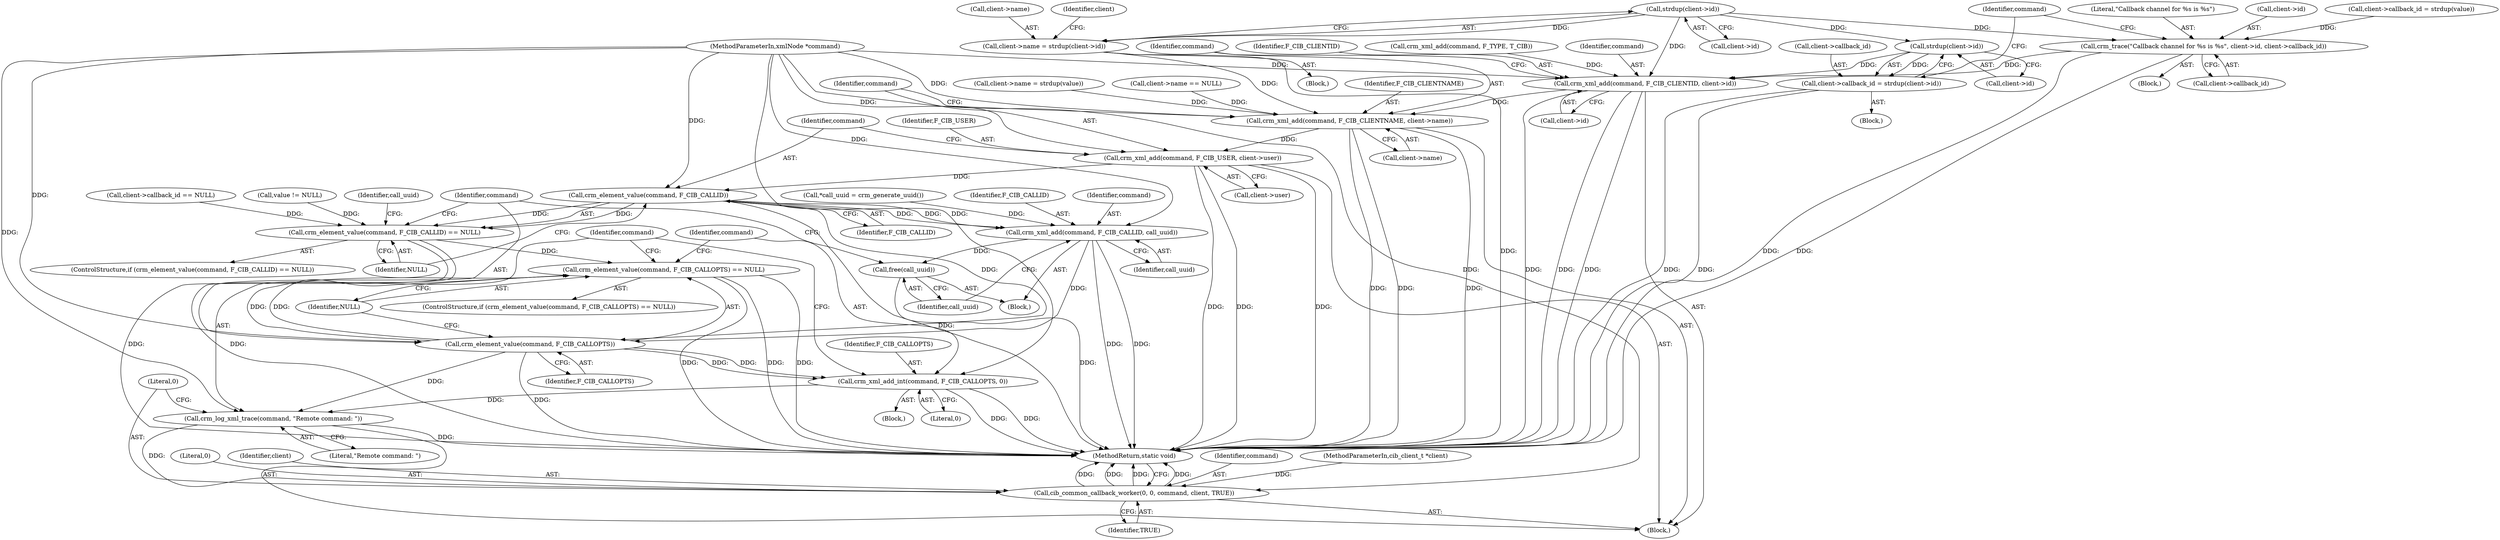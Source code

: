digraph "0_pacemaker_564f7cc2a51dcd2f28ab12a13394f31be5aa3c93_3@API" {
"1000148" [label="(Call,strdup(client->id))"];
"1000144" [label="(Call,client->name = strdup(client->id))"];
"1000220" [label="(Call,crm_xml_add(command, F_CIB_CLIENTNAME, client->name))"];
"1000226" [label="(Call,crm_xml_add(command, F_CIB_USER, client->user))"];
"1000234" [label="(Call,crm_element_value(command, F_CIB_CALLID))"];
"1000233" [label="(Call,crm_element_value(command, F_CIB_CALLID) == NULL)"];
"1000250" [label="(Call,crm_element_value(command, F_CIB_CALLOPTS) == NULL)"];
"1000243" [label="(Call,crm_xml_add(command, F_CIB_CALLID, call_uuid))"];
"1000247" [label="(Call,free(call_uuid))"];
"1000251" [label="(Call,crm_element_value(command, F_CIB_CALLOPTS))"];
"1000256" [label="(Call,crm_xml_add_int(command, F_CIB_CALLOPTS, 0))"];
"1000260" [label="(Call,crm_log_xml_trace(command, \"Remote command: \"))"];
"1000263" [label="(Call,cib_common_callback_worker(0, 0, command, client, TRUE))"];
"1000183" [label="(Call,crm_trace(\"Callback channel for %s is %s\", client->id, client->callback_id))"];
"1000214" [label="(Call,crm_xml_add(command, F_CIB_CLIENTID, client->id))"];
"1000197" [label="(Call,strdup(client->id))"];
"1000193" [label="(Call,client->callback_id = strdup(client->id))"];
"1000108" [label="(MethodParameterIn,xmlNode *command)"];
"1000249" [label="(ControlStructure,if (crm_element_value(command, F_CIB_CALLOPTS) == NULL))"];
"1000226" [label="(Call,crm_xml_add(command, F_CIB_USER, client->user))"];
"1000268" [label="(Identifier,TRUE)"];
"1000265" [label="(Literal,0)"];
"1000184" [label="(Literal,\"Callback channel for %s is %s\")"];
"1000109" [label="(Block,)"];
"1000247" [label="(Call,free(call_uuid))"];
"1000220" [label="(Call,crm_xml_add(command, F_CIB_CLIENTNAME, client->name))"];
"1000244" [label="(Identifier,command)"];
"1000145" [label="(Call,client->name)"];
"1000267" [label="(Identifier,client)"];
"1000163" [label="(Identifier,client)"];
"1000235" [label="(Identifier,command)"];
"1000221" [label="(Identifier,command)"];
"1000223" [label="(Call,client->name)"];
"1000237" [label="(Identifier,NULL)"];
"1000197" [label="(Call,strdup(client->id))"];
"1000243" [label="(Call,crm_xml_add(command, F_CIB_CALLID, call_uuid))"];
"1000232" [label="(ControlStructure,if (crm_element_value(command, F_CIB_CALLID) == NULL))"];
"1000251" [label="(Call,crm_element_value(command, F_CIB_CALLOPTS))"];
"1000264" [label="(Literal,0)"];
"1000144" [label="(Call,client->name = strdup(client->id))"];
"1000266" [label="(Identifier,command)"];
"1000194" [label="(Call,client->callback_id)"];
"1000240" [label="(Call,*call_uuid = crm_generate_uuid())"];
"1000236" [label="(Identifier,F_CIB_CALLID)"];
"1000253" [label="(Identifier,F_CIB_CALLOPTS)"];
"1000256" [label="(Call,crm_xml_add_int(command, F_CIB_CALLOPTS, 0))"];
"1000258" [label="(Identifier,F_CIB_CALLOPTS)"];
"1000255" [label="(Block,)"];
"1000193" [label="(Call,client->callback_id = strdup(client->id))"];
"1000173" [label="(Call,value != NULL)"];
"1000254" [label="(Identifier,NULL)"];
"1000260" [label="(Call,crm_log_xml_trace(command, \"Remote command: \"))"];
"1000262" [label="(Literal,\"Remote command: \")"];
"1000176" [label="(Block,)"];
"1000257" [label="(Identifier,command)"];
"1000263" [label="(Call,cib_common_callback_worker(0, 0, command, client, TRUE))"];
"1000241" [label="(Identifier,call_uuid)"];
"1000227" [label="(Identifier,command)"];
"1000269" [label="(MethodReturn,static void)"];
"1000216" [label="(Identifier,F_CIB_CLIENTID)"];
"1000128" [label="(Call,client->name == NULL)"];
"1000246" [label="(Identifier,call_uuid)"];
"1000149" [label="(Call,client->id)"];
"1000238" [label="(Block,)"];
"1000222" [label="(Identifier,F_CIB_CLIENTNAME)"];
"1000259" [label="(Literal,0)"];
"1000161" [label="(Call,client->callback_id == NULL)"];
"1000183" [label="(Call,crm_trace(\"Callback channel for %s is %s\", client->id, client->callback_id))"];
"1000217" [label="(Call,client->id)"];
"1000210" [label="(Call,crm_xml_add(command, F_TYPE, T_CIB))"];
"1000198" [label="(Call,client->id)"];
"1000228" [label="(Identifier,F_CIB_USER)"];
"1000192" [label="(Block,)"];
"1000107" [label="(MethodParameterIn,cib_client_t *client)"];
"1000214" [label="(Call,crm_xml_add(command, F_CIB_CLIENTID, client->id))"];
"1000185" [label="(Call,client->id)"];
"1000261" [label="(Identifier,command)"];
"1000252" [label="(Identifier,command)"];
"1000234" [label="(Call,crm_element_value(command, F_CIB_CALLID))"];
"1000233" [label="(Call,crm_element_value(command, F_CIB_CALLID) == NULL)"];
"1000245" [label="(Identifier,F_CIB_CALLID)"];
"1000250" [label="(Call,crm_element_value(command, F_CIB_CALLOPTS) == NULL)"];
"1000148" [label="(Call,strdup(client->id))"];
"1000202" [label="(Identifier,command)"];
"1000177" [label="(Call,client->callback_id = strdup(value))"];
"1000154" [label="(Call,client->name = strdup(value))"];
"1000143" [label="(Block,)"];
"1000248" [label="(Identifier,call_uuid)"];
"1000215" [label="(Identifier,command)"];
"1000229" [label="(Call,client->user)"];
"1000188" [label="(Call,client->callback_id)"];
"1000148" -> "1000144"  [label="AST: "];
"1000148" -> "1000149"  [label="CFG: "];
"1000149" -> "1000148"  [label="AST: "];
"1000144" -> "1000148"  [label="CFG: "];
"1000148" -> "1000144"  [label="DDG: "];
"1000148" -> "1000183"  [label="DDG: "];
"1000148" -> "1000197"  [label="DDG: "];
"1000148" -> "1000214"  [label="DDG: "];
"1000144" -> "1000143"  [label="AST: "];
"1000145" -> "1000144"  [label="AST: "];
"1000163" -> "1000144"  [label="CFG: "];
"1000144" -> "1000269"  [label="DDG: "];
"1000144" -> "1000220"  [label="DDG: "];
"1000220" -> "1000109"  [label="AST: "];
"1000220" -> "1000223"  [label="CFG: "];
"1000221" -> "1000220"  [label="AST: "];
"1000222" -> "1000220"  [label="AST: "];
"1000223" -> "1000220"  [label="AST: "];
"1000227" -> "1000220"  [label="CFG: "];
"1000220" -> "1000269"  [label="DDG: "];
"1000220" -> "1000269"  [label="DDG: "];
"1000220" -> "1000269"  [label="DDG: "];
"1000214" -> "1000220"  [label="DDG: "];
"1000108" -> "1000220"  [label="DDG: "];
"1000128" -> "1000220"  [label="DDG: "];
"1000154" -> "1000220"  [label="DDG: "];
"1000220" -> "1000226"  [label="DDG: "];
"1000226" -> "1000109"  [label="AST: "];
"1000226" -> "1000229"  [label="CFG: "];
"1000227" -> "1000226"  [label="AST: "];
"1000228" -> "1000226"  [label="AST: "];
"1000229" -> "1000226"  [label="AST: "];
"1000235" -> "1000226"  [label="CFG: "];
"1000226" -> "1000269"  [label="DDG: "];
"1000226" -> "1000269"  [label="DDG: "];
"1000226" -> "1000269"  [label="DDG: "];
"1000108" -> "1000226"  [label="DDG: "];
"1000226" -> "1000234"  [label="DDG: "];
"1000234" -> "1000233"  [label="AST: "];
"1000234" -> "1000236"  [label="CFG: "];
"1000235" -> "1000234"  [label="AST: "];
"1000236" -> "1000234"  [label="AST: "];
"1000237" -> "1000234"  [label="CFG: "];
"1000234" -> "1000269"  [label="DDG: "];
"1000234" -> "1000233"  [label="DDG: "];
"1000234" -> "1000233"  [label="DDG: "];
"1000108" -> "1000234"  [label="DDG: "];
"1000234" -> "1000243"  [label="DDG: "];
"1000234" -> "1000243"  [label="DDG: "];
"1000234" -> "1000251"  [label="DDG: "];
"1000233" -> "1000232"  [label="AST: "];
"1000233" -> "1000237"  [label="CFG: "];
"1000237" -> "1000233"  [label="AST: "];
"1000241" -> "1000233"  [label="CFG: "];
"1000252" -> "1000233"  [label="CFG: "];
"1000233" -> "1000269"  [label="DDG: "];
"1000233" -> "1000269"  [label="DDG: "];
"1000173" -> "1000233"  [label="DDG: "];
"1000161" -> "1000233"  [label="DDG: "];
"1000233" -> "1000250"  [label="DDG: "];
"1000250" -> "1000249"  [label="AST: "];
"1000250" -> "1000254"  [label="CFG: "];
"1000251" -> "1000250"  [label="AST: "];
"1000254" -> "1000250"  [label="AST: "];
"1000257" -> "1000250"  [label="CFG: "];
"1000261" -> "1000250"  [label="CFG: "];
"1000250" -> "1000269"  [label="DDG: "];
"1000250" -> "1000269"  [label="DDG: "];
"1000250" -> "1000269"  [label="DDG: "];
"1000251" -> "1000250"  [label="DDG: "];
"1000251" -> "1000250"  [label="DDG: "];
"1000243" -> "1000238"  [label="AST: "];
"1000243" -> "1000246"  [label="CFG: "];
"1000244" -> "1000243"  [label="AST: "];
"1000245" -> "1000243"  [label="AST: "];
"1000246" -> "1000243"  [label="AST: "];
"1000248" -> "1000243"  [label="CFG: "];
"1000243" -> "1000269"  [label="DDG: "];
"1000243" -> "1000269"  [label="DDG: "];
"1000108" -> "1000243"  [label="DDG: "];
"1000240" -> "1000243"  [label="DDG: "];
"1000243" -> "1000247"  [label="DDG: "];
"1000243" -> "1000251"  [label="DDG: "];
"1000247" -> "1000238"  [label="AST: "];
"1000247" -> "1000248"  [label="CFG: "];
"1000248" -> "1000247"  [label="AST: "];
"1000252" -> "1000247"  [label="CFG: "];
"1000247" -> "1000269"  [label="DDG: "];
"1000251" -> "1000253"  [label="CFG: "];
"1000252" -> "1000251"  [label="AST: "];
"1000253" -> "1000251"  [label="AST: "];
"1000254" -> "1000251"  [label="CFG: "];
"1000251" -> "1000269"  [label="DDG: "];
"1000108" -> "1000251"  [label="DDG: "];
"1000251" -> "1000256"  [label="DDG: "];
"1000251" -> "1000256"  [label="DDG: "];
"1000251" -> "1000260"  [label="DDG: "];
"1000256" -> "1000255"  [label="AST: "];
"1000256" -> "1000259"  [label="CFG: "];
"1000257" -> "1000256"  [label="AST: "];
"1000258" -> "1000256"  [label="AST: "];
"1000259" -> "1000256"  [label="AST: "];
"1000261" -> "1000256"  [label="CFG: "];
"1000256" -> "1000269"  [label="DDG: "];
"1000256" -> "1000269"  [label="DDG: "];
"1000108" -> "1000256"  [label="DDG: "];
"1000256" -> "1000260"  [label="DDG: "];
"1000260" -> "1000109"  [label="AST: "];
"1000260" -> "1000262"  [label="CFG: "];
"1000261" -> "1000260"  [label="AST: "];
"1000262" -> "1000260"  [label="AST: "];
"1000264" -> "1000260"  [label="CFG: "];
"1000260" -> "1000269"  [label="DDG: "];
"1000108" -> "1000260"  [label="DDG: "];
"1000260" -> "1000263"  [label="DDG: "];
"1000263" -> "1000109"  [label="AST: "];
"1000263" -> "1000268"  [label="CFG: "];
"1000264" -> "1000263"  [label="AST: "];
"1000265" -> "1000263"  [label="AST: "];
"1000266" -> "1000263"  [label="AST: "];
"1000267" -> "1000263"  [label="AST: "];
"1000268" -> "1000263"  [label="AST: "];
"1000269" -> "1000263"  [label="CFG: "];
"1000263" -> "1000269"  [label="DDG: "];
"1000263" -> "1000269"  [label="DDG: "];
"1000263" -> "1000269"  [label="DDG: "];
"1000263" -> "1000269"  [label="DDG: "];
"1000108" -> "1000263"  [label="DDG: "];
"1000107" -> "1000263"  [label="DDG: "];
"1000183" -> "1000176"  [label="AST: "];
"1000183" -> "1000188"  [label="CFG: "];
"1000184" -> "1000183"  [label="AST: "];
"1000185" -> "1000183"  [label="AST: "];
"1000188" -> "1000183"  [label="AST: "];
"1000202" -> "1000183"  [label="CFG: "];
"1000183" -> "1000269"  [label="DDG: "];
"1000183" -> "1000269"  [label="DDG: "];
"1000177" -> "1000183"  [label="DDG: "];
"1000183" -> "1000214"  [label="DDG: "];
"1000214" -> "1000109"  [label="AST: "];
"1000214" -> "1000217"  [label="CFG: "];
"1000215" -> "1000214"  [label="AST: "];
"1000216" -> "1000214"  [label="AST: "];
"1000217" -> "1000214"  [label="AST: "];
"1000221" -> "1000214"  [label="CFG: "];
"1000214" -> "1000269"  [label="DDG: "];
"1000214" -> "1000269"  [label="DDG: "];
"1000214" -> "1000269"  [label="DDG: "];
"1000210" -> "1000214"  [label="DDG: "];
"1000108" -> "1000214"  [label="DDG: "];
"1000197" -> "1000214"  [label="DDG: "];
"1000197" -> "1000193"  [label="AST: "];
"1000197" -> "1000198"  [label="CFG: "];
"1000198" -> "1000197"  [label="AST: "];
"1000193" -> "1000197"  [label="CFG: "];
"1000197" -> "1000193"  [label="DDG: "];
"1000193" -> "1000192"  [label="AST: "];
"1000194" -> "1000193"  [label="AST: "];
"1000202" -> "1000193"  [label="CFG: "];
"1000193" -> "1000269"  [label="DDG: "];
"1000193" -> "1000269"  [label="DDG: "];
}
